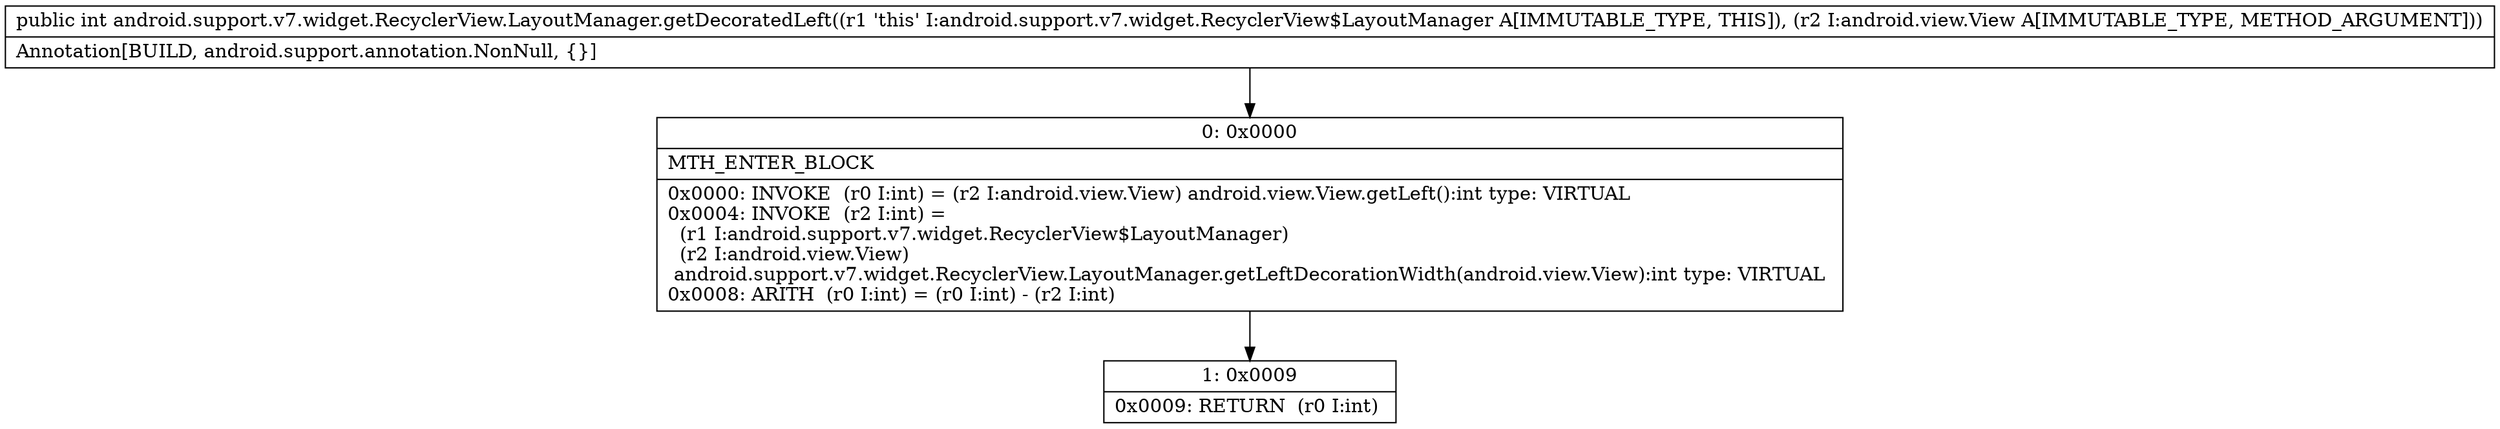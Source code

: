 digraph "CFG forandroid.support.v7.widget.RecyclerView.LayoutManager.getDecoratedLeft(Landroid\/view\/View;)I" {
Node_0 [shape=record,label="{0\:\ 0x0000|MTH_ENTER_BLOCK\l|0x0000: INVOKE  (r0 I:int) = (r2 I:android.view.View) android.view.View.getLeft():int type: VIRTUAL \l0x0004: INVOKE  (r2 I:int) = \l  (r1 I:android.support.v7.widget.RecyclerView$LayoutManager)\l  (r2 I:android.view.View)\l android.support.v7.widget.RecyclerView.LayoutManager.getLeftDecorationWidth(android.view.View):int type: VIRTUAL \l0x0008: ARITH  (r0 I:int) = (r0 I:int) \- (r2 I:int) \l}"];
Node_1 [shape=record,label="{1\:\ 0x0009|0x0009: RETURN  (r0 I:int) \l}"];
MethodNode[shape=record,label="{public int android.support.v7.widget.RecyclerView.LayoutManager.getDecoratedLeft((r1 'this' I:android.support.v7.widget.RecyclerView$LayoutManager A[IMMUTABLE_TYPE, THIS]), (r2 I:android.view.View A[IMMUTABLE_TYPE, METHOD_ARGUMENT]))  | Annotation[BUILD, android.support.annotation.NonNull, \{\}]\l}"];
MethodNode -> Node_0;
Node_0 -> Node_1;
}

